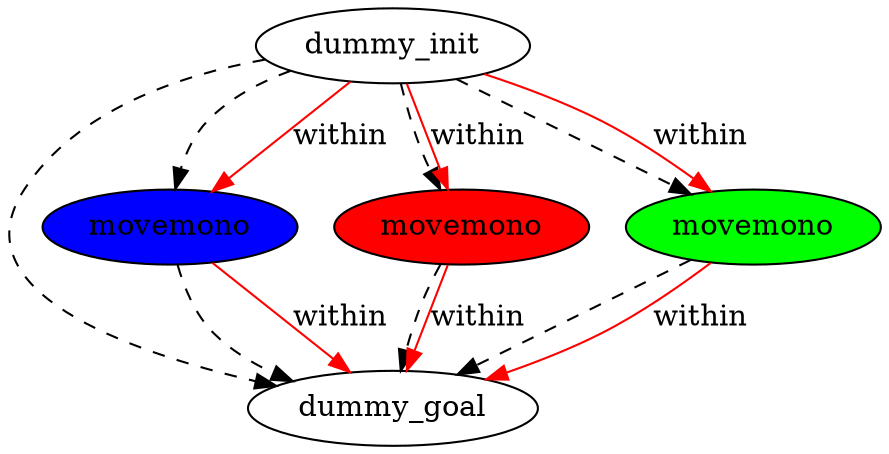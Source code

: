 digraph {
	"6a7330b3-ecfa-1700-6790-eee07dcfe924" [label=dummy_init fillcolor=white style=filled]
	"be006ccb-f872-3487-6507-c321f0b6844f" [label=dummy_goal fillcolor=white style=filled]
	"01a4c2d1-4edf-aa12-b2f2-40e365e1605b" [label=movemono fillcolor=blue style=filled]
	"bffa7a4f-0f19-72db-3370-dc1d2f85f99d" [label=movemono fillcolor=red style=filled]
	"f9ad97ae-0ea7-61a6-9c5d-fb8d60e12973" [label=movemono fillcolor=green style=filled]
	"01a4c2d1-4edf-aa12-b2f2-40e365e1605b" -> "be006ccb-f872-3487-6507-c321f0b6844f" [color=black style=dashed]
	"6a7330b3-ecfa-1700-6790-eee07dcfe924" -> "bffa7a4f-0f19-72db-3370-dc1d2f85f99d" [color=black style=dashed]
	"6a7330b3-ecfa-1700-6790-eee07dcfe924" -> "f9ad97ae-0ea7-61a6-9c5d-fb8d60e12973" [color=black style=dashed]
	"6a7330b3-ecfa-1700-6790-eee07dcfe924" -> "be006ccb-f872-3487-6507-c321f0b6844f" [color=black style=dashed]
	"bffa7a4f-0f19-72db-3370-dc1d2f85f99d" -> "be006ccb-f872-3487-6507-c321f0b6844f" [color=black style=dashed]
	"f9ad97ae-0ea7-61a6-9c5d-fb8d60e12973" -> "be006ccb-f872-3487-6507-c321f0b6844f" [color=black style=dashed]
	"6a7330b3-ecfa-1700-6790-eee07dcfe924" -> "01a4c2d1-4edf-aa12-b2f2-40e365e1605b" [color=black style=dashed]
	"6a7330b3-ecfa-1700-6790-eee07dcfe924" -> "01a4c2d1-4edf-aa12-b2f2-40e365e1605b" [label=within color=red]
	"6a7330b3-ecfa-1700-6790-eee07dcfe924" -> "bffa7a4f-0f19-72db-3370-dc1d2f85f99d" [label=within color=red]
	"01a4c2d1-4edf-aa12-b2f2-40e365e1605b" -> "be006ccb-f872-3487-6507-c321f0b6844f" [label=within color=red]
	"bffa7a4f-0f19-72db-3370-dc1d2f85f99d" -> "be006ccb-f872-3487-6507-c321f0b6844f" [label=within color=red]
	"f9ad97ae-0ea7-61a6-9c5d-fb8d60e12973" -> "be006ccb-f872-3487-6507-c321f0b6844f" [label=within color=red]
	"6a7330b3-ecfa-1700-6790-eee07dcfe924" -> "f9ad97ae-0ea7-61a6-9c5d-fb8d60e12973" [label=within color=red]
}
